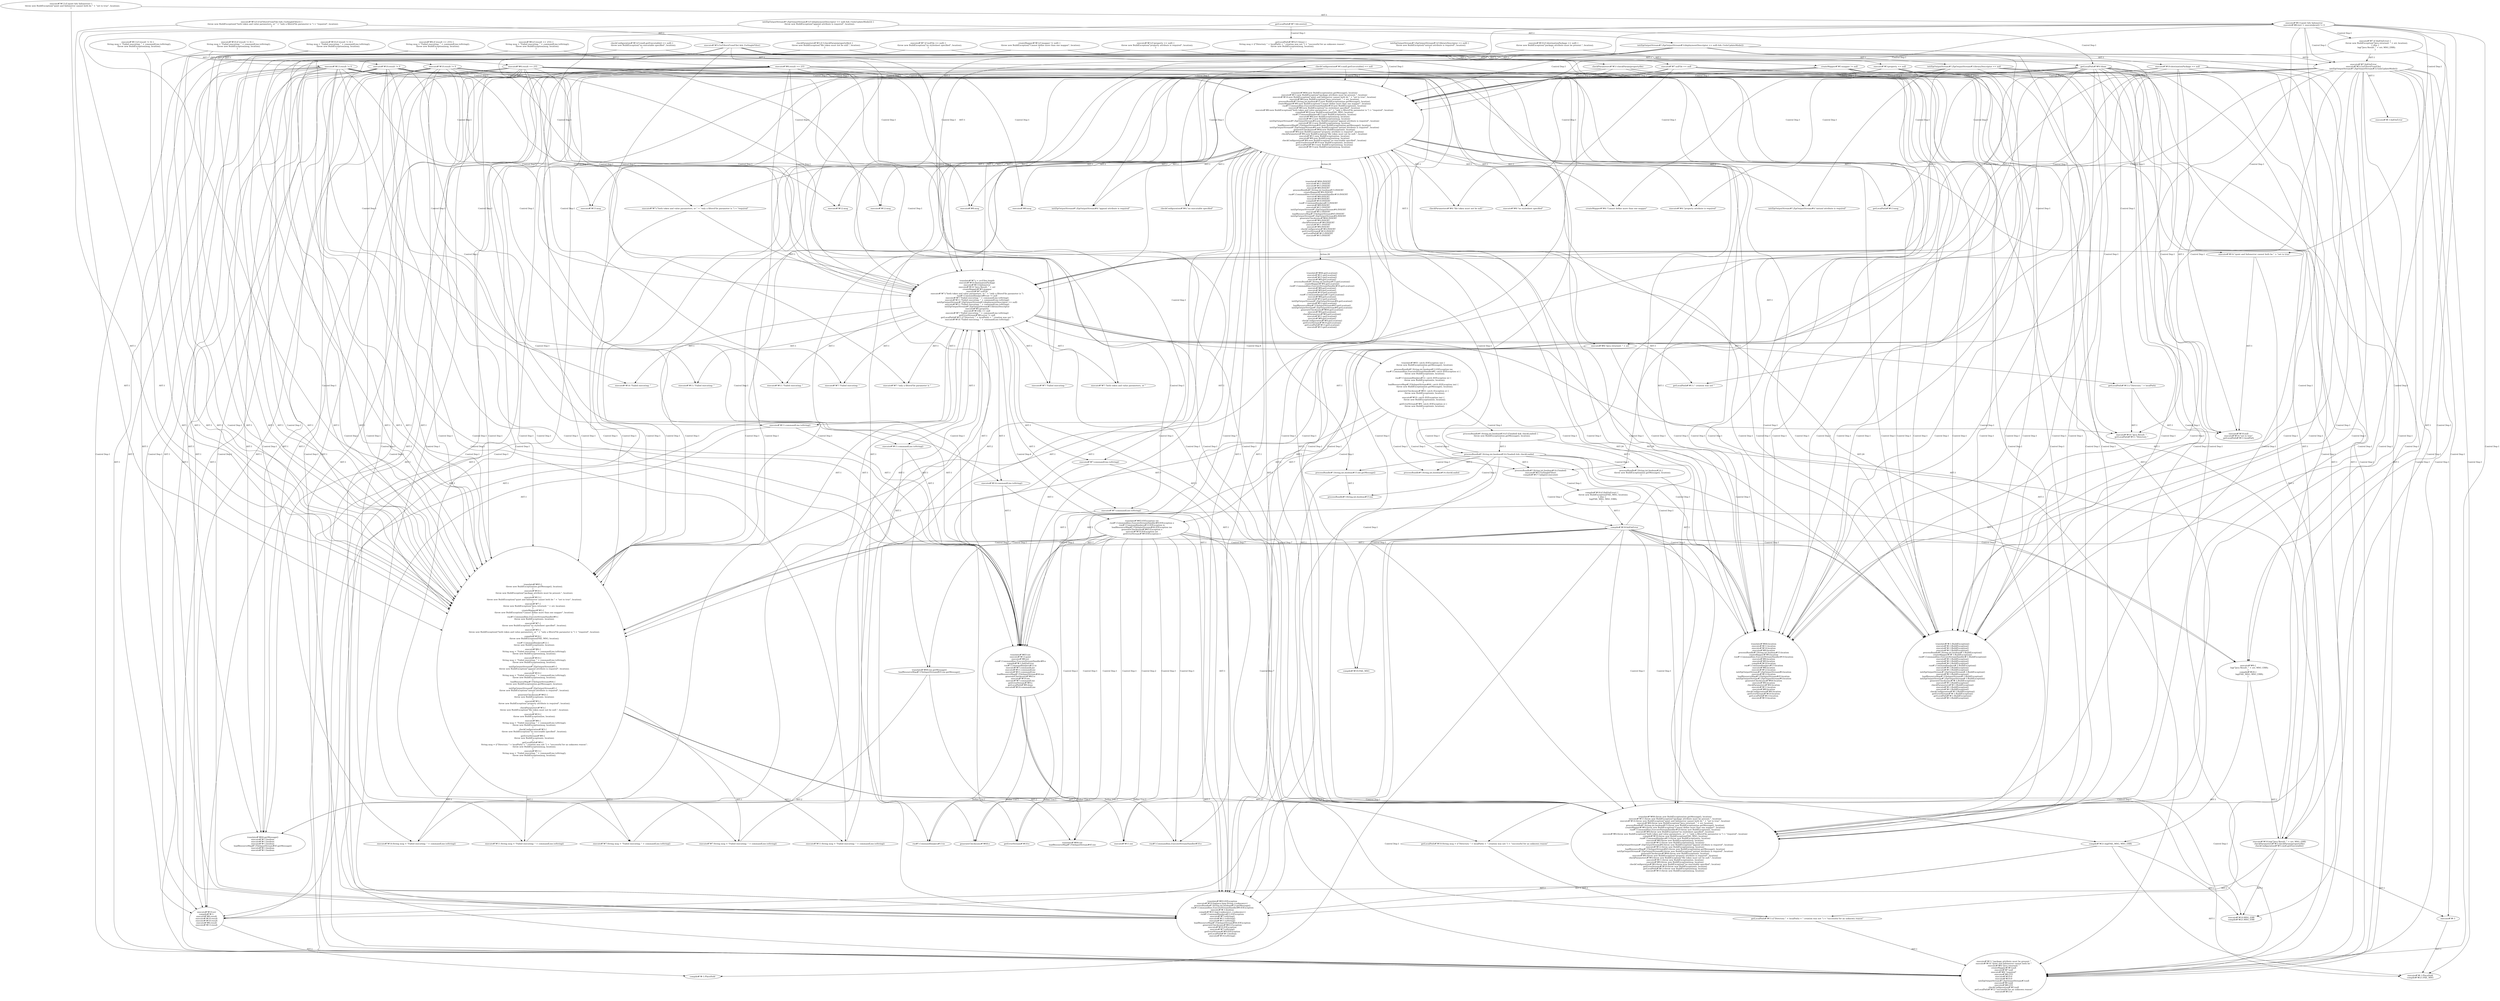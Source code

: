 digraph "Pattern" {
0 [label="translate#?#84:INSERT
execute#?#11:INSERT
execute#?#15:INSERT
execute#?#8:INSERT
processBundle#?,String,int,boolean#15:INSERT
createMapper#?#4:INSERT
run#?,Commandline,ExecuteStreamHandler#10:INSERT
execute#?#8:INSERT
execute#?#9:INSERT
compile#?#19:INSERT
run#?,CommandlineJava#13:INSERT
execute#?#8:INSERT
execute#?#12:INSERT
initZipOutputStream#?,ZipOutputStream#4:INSERT
execute#?#12:INSERT
loadResourceMap#?,FileInputStream#45:INSERT
initZipOutputStream#?,ZipOutputStream#4:INSERT
generateChecksums#?#64:INSERT
execute#?#4:INSERT
checkParameters#?#4:INSERT
execute#?#11:INSERT
execute#?#8:INSERT
checkConfiguration#?#4:INSERT
getErrorStream#?#10:INSERT
getLocalPath#?#13:INSERT
execute#?#15:INSERT" shape=ellipse]
1 [label="translate#?#84:new BuildException(ioe.getMessage(), location)
execute#?#11:new BuildException(\"package attribute must be present.\", location)
execute#?#14:new BuildException(\"quiet and failonerror cannot both be \" + \"set to true\", location)
execute#?#8:new BuildException(\"Java returned: \" + err, location)
processBundle#?,String,int,boolean#15:new BuildException(ioe.getMessage(), location)
createMapper#?#4:new BuildException(\"Cannot define more than one mapper\", location)
run#?,Commandline,ExecuteStreamHandler#10:new BuildException(e, location)
execute#?#8:new BuildException(\"no stylesheet specified\", location)
execute#?#6:new BuildException((\"both token and value parameters, or \" + \"only a filtersFile parameter is \") + \"required\", location)
compile#?#19:new BuildException(FAIL_MSG, location)
run#?,CommandlineJava#13:new BuildException(io, location)
execute#?#8:new BuildException(msg, location)
execute#?#12:new BuildException(msg, location)
initZipOutputStream#?,ZipOutputStream#4:new BuildException(\"appxml attribute is required\", location)
execute#?#12:new BuildException(msg, location)
loadResourceMap#?,FileInputStream#45:new BuildException(ioe.getMessage(), location)
initZipOutputStream#?,ZipOutputStream#4:new BuildException(\"antxml attribute is required\", location)
generateChecksums#?#64:new BuildException(e, location)
execute#?#4:new BuildException(\"property attribute is required\", location)
checkParameters#?#4:new BuildException(\"file token must not be null.\", location)
execute#?#11:new BuildException(ioe, location)
execute#?#8:new BuildException(msg, location)
checkConfiguration#?#4:new BuildException(\"no executable specified\", location)
getErrorStream#?#10:new BuildException(e, location)
getLocalPath#?#13:new BuildException(msg, location)
execute#?#15:new BuildException(msg, location)" shape=ellipse]
2 [label="translate#?#83:IOException ioe
run#?,Commandline,ExecuteStreamHandler#9:IOException e
run#?,CommandlineJava#12:IOException io
loadResourceMap#?,FileInputStream#44:IOException ioe
generateChecksums#?#63:Exception e
execute#?#10:IOException ioe
getErrorStream#?#9:IOException e" shape=ellipse]
3 [label="translate#?#7:j < srcFiles.length
execute#?#10:destinationPackage
execute#?#13:failonerror
execute#?#10:\"Java Result: \" + err
createMapper#?#3:mapper
execute#?#7:xslFile
execute#?#7:(\"both token and value parameters, or \" + \"only a filtersFile parameter is \")
run#?,CommandlineJava#8:out != null
execute#?#7:\"Failed executing: \" + commandLine.toString()
execute#?#11:\"Failed executing: \" + commandLine.toString()
initZipOutputStream#?,ZipOutputStream#3:(deploymentDescriptor == null)
execute#?#11:\"Failed executing: \" + commandLine.toString()
initZipOutputStream#?,ZipOutputStream#3:libraryDescriptor
execute#?#3:property
execute#?#3:file == null
execute#?#7:\"Failed executing: \" + commandLine.toString()
getErrorStream#?#4:error != null
getLocalPath#?#11:((\"Directory \" + localPath) + \" creation was not \")
execute#?#14:\"Failed executing: \" + commandLine.toString()" shape=ellipse]
4 [label="translate#?#83: catch (IOException ioe) \{
    throw new BuildException(ioe.getMessage(), location);
\}
processBundle#?,String,int,boolean#12:IOException ioe
run#?,Commandline,ExecuteStreamHandler#9: catch (IOException e) \{
    throw new BuildException(e, location);
\}
run#?,CommandlineJava#12: catch (IOException io) \{
    throw new BuildException(io, location);
\}
loadResourceMap#?,FileInputStream#44: catch (IOException ioe) \{
    throw new BuildException(ioe.getMessage(), location);
\}
generateChecksums#?#63: catch (Exception e) \{
    throw new BuildException(e, location);
\}
execute#?#10: catch (IOException ioe) \{
    throw new BuildException(ioe, location);
\}
getErrorStream#?#9: catch (IOException e) \{
    throw new BuildException(e, location);
\}" shape=ellipse]
5 [label="translate#?#83:ioe
execute#?#13:quiet
execute#?#8:err
run#?,Commandline,ExecuteStreamHandler#9:e
compile#?#-1:failOnError
run#?,CommandlineJava#12:io
execute#?#7:commandLine
execute#?#11:commandLine
execute#?#11:commandLine
loadResourceMap#?,FileInputStream#44:ioe
generateChecksums#?#63:e
execute#?#10:ioe
execute#?#7:commandLine
getErrorStream#?#9:e
getLocalPath#?#9:done
execute#?#14:commandLine" shape=ellipse]
6 [label="translate#?#83:IOException
execute#?#10:log(java.lang.String,<unknown>)
processBundle#?,String,int,boolean#15:getMessage()
run#?,Commandline,ExecuteStreamHandler#9:IOException
execute#?#-1:boolean
compile#?#21:log(<unknown>,<unknown>)
run#?,CommandlineJava#12:IOException
execute#?#7:toString()
execute#?#11:toString()
execute#?#11:toString()
loadResourceMap#?,FileInputStream#44:IOException
generateChecksums#?#63:Exception
execute#?#10:IOException
execute#?#7:toString()
getErrorStream#?#9:IOException
getLocalPath#?#-1:boolean
execute#?#14:toString()" shape=ellipse]
7 [label="translate#?#83:\{
    throw new BuildException(ioe.getMessage(), location);
\}
execute#?#10:\{
    throw new BuildException(\"package attribute must be present.\", location);
\}
execute#?#13:\{
    throw new BuildException(\"quiet and failonerror cannot both be \" + \"set to true\", location);
\}
execute#?#7:\{
    throw new BuildException(\"Java returned: \" + err, location);
\}
createMapper#?#3:\{
    throw new BuildException(\"Cannot define more than one mapper\", location);
\}
run#?,Commandline,ExecuteStreamHandler#9:\{
    throw new BuildException(e, location);
\}
execute#?#7:\{
    throw new BuildException(\"no stylesheet specified\", location);
\}
execute#?#5:\{
    throw new BuildException((\"both token and value parameters, or \" + \"only a filtersFile parameter is \") + \"required\", location);
\}
compile#?#18:\{
    throw new BuildException(FAIL_MSG, location);
\}
run#?,CommandlineJava#12:\{
    throw new BuildException(io, location);
\}
execute#?#6:\{
    String msg = \"Failed executing: \" + commandLine.toString();
    throw new BuildException(msg, location);
\}
execute#?#10:\{
    String msg = \"Failed executing: \" + commandLine.toString();
    throw new BuildException(msg, location);
\}
initZipOutputStream#?,ZipOutputStream#3:\{
    throw new BuildException(\"appxml attribute is required\", location);
\}
execute#?#10:\{
    String msg = \"Failed executing: \" + commandLine.toString();
    throw new BuildException(msg, location);
\}
loadResourceMap#?,FileInputStream#44:\{
    throw new BuildException(ioe.getMessage(), location);
\}
initZipOutputStream#?,ZipOutputStream#3:\{
    throw new BuildException(\"antxml attribute is required\", location);
\}
generateChecksums#?#63:\{
    throw new BuildException(e, location);
\}
execute#?#3:\{
    throw new BuildException(\"property attribute is required\", location);
\}
checkParameters#?#3:\{
    throw new BuildException(\"file token must not be null.\", location);
\}
execute#?#10:\{
    throw new BuildException(ioe, location);
\}
execute#?#6:\{
    String msg = \"Failed executing: \" + commandLine.toString();
    throw new BuildException(msg, location);
\}
checkConfiguration#?#3:\{
    throw new BuildException(\"no executable specified\", location);
\}
getErrorStream#?#9:\{
    throw new BuildException(e, location);
\}
getLocalPath#?#9:\{
    String msg = ((\"Directory \" + localPath) + \" creation was not \") + \"successful for an unknown reason\";
    throw new BuildException(msg, location);
\}
execute#?#13:\{
    String msg = \"Failed executing: \" + commandLine.toString();
    throw new BuildException(msg, location);
\}" shape=ellipse]
8 [label="translate#?#84:throw new BuildException(ioe.getMessage(), location)
execute#?#11:throw new BuildException(\"package attribute must be present.\", location)
execute#?#14:throw new BuildException(\"quiet and failonerror cannot both be \" + \"set to true\", location)
execute#?#8:throw new BuildException(\"Java returned: \" + err, location)
processBundle#?,String,int,boolean#15:throw new BuildException(ioe.getMessage(), location)
createMapper#?#4:throw new BuildException(\"Cannot define more than one mapper\", location)
run#?,Commandline,ExecuteStreamHandler#10:throw new BuildException(e, location)
execute#?#8:throw new BuildException(\"no stylesheet specified\", location)
execute#?#6:throw new BuildException((\"both token and value parameters, or \" + \"only a filtersFile parameter is \") + \"required\", location)
compile#?#19:throw new BuildException(FAIL_MSG, location)
run#?,CommandlineJava#13:throw new BuildException(io, location)
execute#?#8:throw new BuildException(msg, location)
execute#?#12:throw new BuildException(msg, location)
initZipOutputStream#?,ZipOutputStream#4:throw new BuildException(\"appxml attribute is required\", location)
execute#?#12:throw new BuildException(msg, location)
loadResourceMap#?,FileInputStream#45:throw new BuildException(ioe.getMessage(), location)
initZipOutputStream#?,ZipOutputStream#4:throw new BuildException(\"antxml attribute is required\", location)
generateChecksums#?#64:throw new BuildException(e, location)
execute#?#4:throw new BuildException(\"property attribute is required\", location)
checkParameters#?#4:throw new BuildException(\"file token must not be null.\", location)
execute#?#11:throw new BuildException(ioe, location)
execute#?#8:throw new BuildException(msg, location)
checkConfiguration#?#4:throw new BuildException(\"no executable specified\", location)
getErrorStream#?#10:throw new BuildException(e, location)
getLocalPath#?#13:throw new BuildException(msg, location)
execute#?#15:throw new BuildException(msg, location)" shape=ellipse]
9 [label="translate#?#-1:BuildException()
execute#?#-1:BuildException()
execute#?#-1:BuildException()
execute#?#-1:BuildException()
processBundle#?,String,int,boolean#-1:BuildException()
createMapper#?#-1:BuildException()
run#?,Commandline,ExecuteStreamHandler#-1:BuildException()
execute#?#-1:BuildException()
execute#?#-1:BuildException()
compile#?#-1:BuildException()
run#?,CommandlineJava#-1:BuildException()
execute#?#-1:BuildException()
execute#?#-1:BuildException()
initZipOutputStream#?,ZipOutputStream#-1:BuildException()
execute#?#-1:BuildException()
loadResourceMap#?,FileInputStream#-1:BuildException()
initZipOutputStream#?,ZipOutputStream#-1:BuildException()
generateChecksums#?#-1:BuildException()
execute#?#-1:BuildException()
checkParameters#?#-1:BuildException()
execute#?#-1:BuildException()
execute#?#-1:BuildException()
checkConfiguration#?#-1:BuildException()
getErrorStream#?#-1:BuildException()
getLocalPath#?#-1:BuildException()
execute#?#-1:BuildException()" shape=ellipse]
10 [label="translate#?#84:ioe.getMessage()
loadResourceMap#?,FileInputStream#45:ioe.getMessage()" shape=ellipse]
11 [label="translate#?#84:getMessage()
execute#?#-1:boolean
execute#?#-1:boolean
execute#?#-1:boolean
loadResourceMap#?,FileInputStream#45:getMessage()
execute#?#-1:boolean
execute#?#-1:boolean" shape=ellipse]
12 [label="translate#?#84:ioe
loadResourceMap#?,FileInputStream#45:ioe" shape=ellipse]
13 [label="translate#?#84:location
execute#?#11:location
execute#?#14:location
execute#?#8:location
processBundle#?,String,int,boolean#15:location
createMapper#?#4:location
run#?,Commandline,ExecuteStreamHandler#10:location
execute#?#8:location
execute#?#9:location
compile#?#19:location
run#?,CommandlineJava#13:location
execute#?#8:location
execute#?#12:location
initZipOutputStream#?,ZipOutputStream#4:location
execute#?#12:location
loadResourceMap#?,FileInputStream#45:location
initZipOutputStream#?,ZipOutputStream#4:location
generateChecksums#?#64:location
execute#?#4:location
checkParameters#?#4:location
execute#?#11:location
execute#?#8:location
checkConfiguration#?#4:location
getErrorStream#?#10:location
getLocalPath#?#13:location
execute#?#15:location" shape=ellipse]
14 [label="translate#?#84:getLocation()
execute#?#11:getLocation()
execute#?#15:getLocation()
execute#?#8:getLocation()
processBundle#?,String,int,boolean#15:getLocation()
createMapper#?#4:getLocation()
run#?,Commandline,ExecuteStreamHandler#10:getLocation()
execute#?#8:getLocation()
execute#?#9:getLocation()
compile#?#19:getLocation()
run#?,CommandlineJava#13:getLocation()
execute#?#8:getLocation()
execute#?#12:getLocation()
initZipOutputStream#?,ZipOutputStream#4:getLocation()
execute#?#12:getLocation()
loadResourceMap#?,FileInputStream#45:getLocation()
initZipOutputStream#?,ZipOutputStream#4:getLocation()
generateChecksums#?#64:getLocation()
execute#?#4:getLocation()
checkParameters#?#4:getLocation()
execute#?#11:getLocation()
execute#?#8:getLocation()
checkConfiguration#?#4:getLocation()
getErrorStream#?#10:getLocation()
getLocalPath#?#13:getLocation()
execute#?#15:getLocation()" shape=ellipse]
15 [label="execute#?#10:if (destinationPackage == null) \{
    throw new BuildException(\"package attribute must be present.\", location);
\}" shape=ellipse]
16 [label="execute#?#11:\"package attribute must be present.\"
execute#?#14:\"quiet and failonerror cannot both be \"
execute#?#8:\"Java returned: \"
createMapper#?#3:null
execute#?#7:null
execute#?#8:\"required\"
execute#?#6:255
execute#?#10:0
execute#?#10:0
initZipOutputStream#?,ZipOutputStream#3:null
execute#?#3:null
execute#?#6:255
checkConfiguration#?#3:null
getLocalPath#?#12:\"successful for an unknown reason\"
execute#?#13:0" shape=ellipse]
17 [label="execute#?#10:destinationPackage == null" shape=ellipse]
18 [label="execute#?#10:null
execute#?#14:\"set to true\"
getLocalPath#?#11:localPath" shape=ellipse]
19 [label="execute#?#13:if (quiet && failonerror) \{
    throw new BuildException(\"quiet and failonerror cannot both be \" + \"set to true\", location);
\}" shape=ellipse]
20 [label="execute#?#13:quiet && failonerror
execute#?#6:(err = executeJava()) != 0" shape=ellipse]
21 [label="execute#?#14:\"quiet and failonerror cannot both be \" + \"set to true\"" shape=ellipse]
22 [label="execute#?#10:\"Java Result: \"
getLocalPath#?#11:\"Directory \"" shape=ellipse]
23 [label="execute#?#9:\{
    log(\"Java Result: \" + err, MSG_ERR);
\}
compile#?#20:\{
    log(FAIL_MSG, MSG_ERR);
\}" shape=ellipse]
24 [label="execute#?#10:log(\"Java Result: \" + err, MSG_ERR)
checkParameters#?#3:checkParam(propertyfile)
checkConfiguration#?#3:cmdl.getExecutable()" shape=ellipse]
25 [label="execute#?#8:\"Java returned: \" + err" shape=ellipse]
26 [label="execute#?#10:err
compile#?#-1:
execute#?#6:result
execute#?#10:result
execute#?#10:result
execute#?#6:result
execute#?#13:result" shape=ellipse]
27 [label="execute#?#7:if (failOnError) \{
    throw new BuildException(\"Java returned: \" + err, location);
\} else \{
    log(\"Java Result: \" + err, MSG_ERR);
\}" shape=ellipse]
28 [label="execute#?#-1:" shape=ellipse]
29 [label="execute#?#-1:failOnError" shape=ellipse]
30 [label="execute#?#-1:PlaceHold
compile#?#21:FAIL_MSG" shape=ellipse]
31 [label="execute#?#10:MSG_ERR
compile#?#21:MSG_ERR" shape=ellipse]
32 [label="execute#?#7:failOnError
execute#?#5:(!isFiltersFromFile)
initZipOutputStream#?,ZipOutputStream#3:(!isInUpdateMode())" shape=ellipse]
33 [label="processBundle#?,String,int,boolean#15:ioe.getMessage()" shape=ellipse]
34 [label="processBundle#?,String,int,boolean#15:ioe" shape=ellipse]
35 [label="processBundle#?,String,int,boolean#14:checkLoaded" shape=ellipse]
36 [label="processBundle#?,String,int,boolean#14:\{
    throw new BuildException(ioe.getMessage(), location);
\}" shape=ellipse]
37 [label="processBundle#?,String,int,boolean#14:(!loaded) && checkLoaded" shape=ellipse]
38 [label="processBundle#?,String,int,boolean#14:if ((!loaded) && checkLoaded) \{
    throw new BuildException(ioe.getMessage(), location);
\}" shape=ellipse]
39 [label="processBundle#?,String,int,boolean#14:(!loaded)
execute#?#5:(!isSingleFilter)
compile#?#17:!adapter.execute()" shape=ellipse]
40 [label="createMapper#?#3:if (mapper != null) \{
    throw new BuildException(\"Cannot define more than one mapper\", location);
\}" shape=ellipse]
41 [label="createMapper#?#4:\"Cannot define more than one mapper\"" shape=ellipse]
42 [label="createMapper#?#3:mapper != null" shape=ellipse]
43 [label="run#?,Commandline,ExecuteStreamHandler#10:e" shape=ellipse]
44 [label="execute#?#7:if (xslFile == null) \{
    throw new BuildException(\"no stylesheet specified\", location);
\}" shape=ellipse]
45 [label="execute#?#7:xslFile == null" shape=ellipse]
46 [label="execute#?#8:\"no stylesheet specified\"" shape=ellipse]
47 [label="execute#?#7:\"only a filtersFile parameter is \"" shape=ellipse]
48 [label="execute#?#5:if ((!isFiltersFromFile) && (!isSingleFilter)) \{
    throw new BuildException((\"both token and value parameters, or \" + \"only a filtersFile parameter is \") + \"required\", location);
\}" shape=ellipse]
49 [label="execute#?#7:\"both token and value parameters, or \"" shape=ellipse]
50 [label="execute#?#5:(!isFiltersFromFile) && (!isSingleFilter)" shape=ellipse]
51 [label="execute#?#7:(\"both token and value parameters, or \" + \"only a filtersFile parameter is \") + \"required\"" shape=ellipse]
52 [label="compile#?#18:if (failOnError) \{
    throw new BuildException(FAIL_MSG, location);
\} else \{
    log(FAIL_MSG, MSG_ERR);
\}" shape=ellipse]
53 [label="compile#?#-1:PlaceHold" shape=ellipse]
54 [label="compile#?#19:FAIL_MSG" shape=ellipse]
55 [label="compile#?#18:failOnError" shape=ellipse]
56 [label="compile#?#21:log(FAIL_MSG, MSG_ERR)" shape=ellipse]
57 [label="run#?,CommandlineJava#13:io" shape=ellipse]
58 [label="execute#?#7:\"Failed executing: \"" shape=ellipse]
59 [label="execute#?#6:if (result == 255) \{
    String msg = \"Failed executing: \" + commandLine.toString();
    throw new BuildException(msg, location);
\}" shape=ellipse]
60 [label="execute#?#6:result == 255" shape=ellipse]
61 [label="execute#?#8:msg" shape=ellipse]
62 [label="execute#?#7:String msg = \"Failed executing: \" + commandLine.toString()" shape=ellipse]
63 [label="execute#?#7:commandLine.toString()" shape=ellipse]
64 [label="execute#?#11:String msg = \"Failed executing: \" + commandLine.toString()" shape=ellipse]
65 [label="execute#?#12:msg" shape=ellipse]
66 [label="execute#?#10:result != 0" shape=ellipse]
67 [label="execute#?#10:if (result != 0) \{
    String msg = \"Failed executing: \" + commandLine.toString();
    throw new BuildException(msg, location);
\}" shape=ellipse]
68 [label="execute#?#11:\"Failed executing: \"" shape=ellipse]
69 [label="execute#?#11:commandLine.toString()" shape=ellipse]
70 [label="initZipOutputStream#?,ZipOutputStream#3:if ((deploymentDescriptor == null) && (!isInUpdateMode())) \{
    throw new BuildException(\"appxml attribute is required\", location);
\}" shape=ellipse]
71 [label="initZipOutputStream#?,ZipOutputStream#3:(deploymentDescriptor == null) && (!isInUpdateMode())" shape=ellipse]
72 [label="initZipOutputStream#?,ZipOutputStream#4:\"appxml attribute is required\"" shape=ellipse]
73 [label="execute#?#10:result != 0" shape=ellipse]
74 [label="execute#?#11:commandLine.toString()" shape=ellipse]
75 [label="execute#?#10:if (result != 0) \{
    String msg = \"Failed executing: \" + commandLine.toString();
    throw new BuildException(msg, location);
\}" shape=ellipse]
76 [label="execute#?#11:String msg = \"Failed executing: \" + commandLine.toString()" shape=ellipse]
77 [label="execute#?#11:\"Failed executing: \"" shape=ellipse]
78 [label="execute#?#12:msg" shape=ellipse]
79 [label="initZipOutputStream#?,ZipOutputStream#3:if (libraryDescriptor == null) \{
    throw new BuildException(\"antxml attribute is required\", location);
\}" shape=ellipse]
80 [label="initZipOutputStream#?,ZipOutputStream#3:libraryDescriptor == null" shape=ellipse]
81 [label="initZipOutputStream#?,ZipOutputStream#4:\"antxml attribute is required\"" shape=ellipse]
82 [label="generateChecksums#?#64:e" shape=ellipse]
83 [label="execute#?#3:if (property == null) \{
    throw new BuildException(\"property attribute is required\", location);
\}" shape=ellipse]
84 [label="execute#?#3:property == null" shape=ellipse]
85 [label="execute#?#4:\"property attribute is required\"" shape=ellipse]
86 [label="checkParameters#?#3:if (!checkParam(propertyfile)) \{
    throw new BuildException(\"file token must not be null.\", location);
\}" shape=ellipse]
87 [label="checkParameters#?#4:\"file token must not be null.\"" shape=ellipse]
88 [label="checkParameters#?#3:!checkParam(propertyfile)" shape=ellipse]
89 [label="execute#?#11:ioe" shape=ellipse]
90 [label="execute#?#6:if (result == 255) \{
    String msg = \"Failed executing: \" + commandLine.toString();
    throw new BuildException(msg, location);
\}" shape=ellipse]
91 [label="execute#?#7:String msg = \"Failed executing: \" + commandLine.toString()" shape=ellipse]
92 [label="execute#?#6:result == 255" shape=ellipse]
93 [label="execute#?#7:\"Failed executing: \"" shape=ellipse]
94 [label="execute#?#7:commandLine.toString()" shape=ellipse]
95 [label="execute#?#8:msg" shape=ellipse]
96 [label="checkConfiguration#?#4:\"no executable specified\"" shape=ellipse]
97 [label="checkConfiguration#?#3:cmdl.getExecutable() == null" shape=ellipse]
98 [label="checkConfiguration#?#3:if (cmdl.getExecutable() == null) \{
    throw new BuildException(\"no executable specified\", location);
\}" shape=ellipse]
99 [label="getErrorStream#?#10:e" shape=ellipse]
100 [label="getLocalPath#?#7:!dir.exists()" shape=ellipse]
101 [label="getLocalPath#?#9:!done" shape=ellipse]
102 [label="getLocalPath#?#11:\" creation was not \"" shape=ellipse]
103 [label="getLocalPath#?#11:((\"Directory \" + localPath) + \" creation was not \") + \"successful for an unknown reason\"" shape=ellipse]
104 [label="getLocalPath#?#13:msg" shape=ellipse]
105 [label="getLocalPath#?#9:if (!done) \{
    String msg = ((\"Directory \" + localPath) + \" creation was not \") + \"successful for an unknown reason\";
    throw new BuildException(msg, location);
\}" shape=ellipse]
106 [label="getLocalPath#?#10:String msg = ((\"Directory \" + localPath) + \" creation was not \") + \"successful for an unknown reason\"" shape=ellipse]
107 [label="getLocalPath#?#11:(\"Directory \" + localPath)" shape=ellipse]
108 [label="execute#?#13:result != 0" shape=ellipse]
109 [label="execute#?#14:String msg = \"Failed executing: \" + commandLine.toString()" shape=ellipse]
110 [label="execute#?#14:commandLine.toString()" shape=ellipse]
111 [label="execute#?#14:\"Failed executing: \"" shape=ellipse]
112 [label="execute#?#13:if (result != 0) \{
    String msg = \"Failed executing: \" + commandLine.toString();
    throw new BuildException(msg, location);
\}" shape=ellipse]
113 [label="execute#?#15:msg" shape=ellipse]
0 -> 14 [label="Action:26"];
1 -> 0 [label="Action:26"];
1 -> 9 [label="AST:26"];
1 -> 10 [label="AST:2"];
1 -> 13 [label="AST:26"];
1 -> 16 [label="AST:1"];
1 -> 21 [label="AST:1"];
1 -> 25 [label="AST:1"];
1 -> 33 [label="AST:1"];
1 -> 41 [label="AST:1"];
1 -> 43 [label="AST:1"];
1 -> 46 [label="AST:1"];
1 -> 51 [label="AST:1"];
1 -> 54 [label="AST:1"];
1 -> 57 [label="AST:1"];
1 -> 61 [label="AST:1"];
1 -> 65 [label="AST:1"];
1 -> 72 [label="AST:1"];
1 -> 78 [label="AST:1"];
1 -> 81 [label="AST:1"];
1 -> 82 [label="AST:1"];
1 -> 85 [label="AST:1"];
1 -> 87 [label="AST:1"];
1 -> 89 [label="AST:1"];
1 -> 95 [label="AST:1"];
1 -> 96 [label="AST:1"];
1 -> 99 [label="AST:1"];
1 -> 104 [label="AST:1"];
1 -> 113 [label="AST:1"];
2 -> 1 [label="Control Dep:7"];
2 -> 5 [label="AST:7"];
2 -> 6 [label="AST:7"];
2 -> 7 [label="Control Dep:7"];
2 -> 8 [label="Control Dep:7"];
2 -> 9 [label="Control Dep:7"];
2 -> 10 [label="Control Dep:2"];
2 -> 11 [label="Control Dep:2"];
2 -> 12 [label="Control Dep:2"];
2 -> 13 [label="Control Dep:7"];
2 -> 43 [label="Control Dep:1"];
2 -> 57 [label="Control Dep:1"];
2 -> 82 [label="Control Dep:1"];
2 -> 89 [label="Control Dep:1"];
2 -> 99 [label="Control Dep:1"];
3 -> 2 [label="Control Dep:4"];
3 -> 4 [label="Control Dep:4"];
3 -> 22 [label="AST:1"];
3 -> 26 [label="AST:1"];
3 -> 47 [label="AST:1"];
3 -> 49 [label="AST:1"];
3 -> 58 [label="AST:1"];
3 -> 63 [label="AST:1"];
3 -> 68 [label="AST:1"];
3 -> 69 [label="AST:1"];
3 -> 74 [label="AST:1"];
3 -> 77 [label="AST:1"];
3 -> 93 [label="AST:1"];
3 -> 94 [label="AST:1"];
3 -> 102 [label="AST:1"];
3 -> 107 [label="AST:1"];
3 -> 110 [label="AST:1"];
3 -> 111 [label="AST:1"];
4 -> 2 [label="AST:7"];
4 -> 7 [label="AST:7"];
4 -> 35 [label="Control Dep:1"];
4 -> 37 [label="Control Dep:1"];
4 -> 38 [label="Control Dep:1"];
4 -> 39 [label="Control Dep:1"];
5 -> 12 [label="Define Use:2"];
5 -> 43 [label="Define Use:1"];
5 -> 57 [label="Define Use:1"];
5 -> 82 [label="Define Use:1"];
5 -> 89 [label="Define Use:1"];
5 -> 99 [label="Define Use:1"];
7 -> 8 [label="AST:25"];
7 -> 62 [label="AST:1"];
7 -> 64 [label="AST:1"];
7 -> 76 [label="AST:1"];
7 -> 91 [label="AST:1"];
7 -> 106 [label="AST:1"];
7 -> 109 [label="AST:1"];
8 -> 1 [label="AST:26"];
10 -> 12 [label="AST:2"];
10 -> 11 [label="AST:2"];
15 -> 17 [label="AST:1"];
15 -> 7 [label="AST:1"];
17 -> 16 [label="Control Dep:1"];
17 -> 3 [label="AST:1"];
17 -> 18 [label="AST:1"];
17 -> 7 [label="Control Dep:1"];
17 -> 8 [label="Control Dep:1"];
17 -> 1 [label="Control Dep:1"];
17 -> 9 [label="Control Dep:1"];
17 -> 13 [label="Control Dep:1"];
19 -> 20 [label="AST:1"];
19 -> 7 [label="AST:1"];
20 -> 5 [label="AST:1"];
20 -> 3 [label="AST:1"];
20 -> 7 [label="Control Dep:1"];
20 -> 8 [label="Control Dep:1"];
20 -> 1 [label="Control Dep:1"];
20 -> 9 [label="Control Dep:1"];
20 -> 21 [label="Control Dep:1"];
20 -> 16 [label="Control Dep:1"];
20 -> 18 [label="Control Dep:1"];
20 -> 13 [label="Control Dep:1"];
20 -> 27 [label="Control Dep:1"];
20 -> 32 [label="Control Dep:1"];
21 -> 16 [label="AST:1"];
21 -> 18 [label="AST:1"];
23 -> 24 [label="AST:1"];
23 -> 56 [label="AST:1"];
24 -> 28 [label="AST:1"];
24 -> 6 [label="AST:1"];
24 -> 3 [label="AST:1"];
24 -> 31 [label="AST:1"];
25 -> 16 [label="AST:1"];
25 -> 5 [label="AST:1"];
26 -> 53 [label="AST:1"];
27 -> 23 [label="AST:1"];
27 -> 32 [label="AST:1"];
27 -> 7 [label="AST:1"];
28 -> 30 [label="AST:1"];
32 -> 22 [label="Control Dep:1"];
32 -> 23 [label="Control Dep:1"];
32 -> 24 [label="Control Dep:1"];
32 -> 25 [label="Control Dep:1"];
32 -> 26 [label="Control Dep:1"];
32 -> 28 [label="Control Dep:1"];
32 -> 29 [label="AST:1"];
32 -> 30 [label="Control Dep:1"];
32 -> 31 [label="Control Dep:1"];
32 -> 7 [label="Control Dep:1"];
32 -> 8 [label="Control Dep:1"];
32 -> 1 [label="Control Dep:1"];
32 -> 9 [label="Control Dep:1"];
32 -> 16 [label="Control Dep:1"];
32 -> 5 [label="Control Dep:1"];
32 -> 13 [label="Control Dep:1"];
32 -> 6 [label="Control Dep:1"];
32 -> 3 [label="Control Dep:1"];
33 -> 34 [label="AST:1"];
33 -> 6 [label="AST:1"];
36 -> 8 [label="AST:1"];
37 -> 33 [label="Control Dep:1"];
37 -> 34 [label="Control Dep:1"];
37 -> 35 [label="AST:1"];
37 -> 36 [label="Control Dep:1"];
37 -> 39 [label="AST:1"];
37 -> 8 [label="Control Dep:1"];
37 -> 1 [label="Control Dep:1"];
37 -> 9 [label="Control Dep:1"];
37 -> 6 [label="Control Dep:1"];
37 -> 13 [label="Control Dep:1"];
38 -> 36 [label="AST:1"];
38 -> 37 [label="AST:1"];
39 -> 52 [label="Control Dep:1"];
39 -> 55 [label="Control Dep:1"];
40 -> 42 [label="AST:1"];
40 -> 7 [label="AST:1"];
42 -> 41 [label="Control Dep:1"];
42 -> 3 [label="AST:1"];
42 -> 16 [label="AST:1"];
42 -> 7 [label="Control Dep:1"];
42 -> 8 [label="Control Dep:1"];
42 -> 1 [label="Control Dep:1"];
42 -> 9 [label="Control Dep:1"];
42 -> 13 [label="Control Dep:1"];
44 -> 45 [label="AST:1"];
44 -> 7 [label="AST:1"];
45 -> 3 [label="AST:1"];
45 -> 16 [label="AST:1"];
45 -> 7 [label="Control Dep:1"];
45 -> 8 [label="Control Dep:1"];
45 -> 1 [label="Control Dep:1"];
45 -> 9 [label="Control Dep:1"];
45 -> 46 [label="Control Dep:1"];
45 -> 13 [label="Control Dep:1"];
48 -> 50 [label="AST:1"];
48 -> 7 [label="AST:1"];
50 -> 47 [label="Control Dep:1"];
50 -> 49 [label="Control Dep:1"];
50 -> 6 [label="AST:1"];
50 -> 32 [label="AST:1"];
50 -> 39 [label="AST:1"];
50 -> 7 [label="Control Dep:1"];
50 -> 8 [label="Control Dep:1"];
50 -> 1 [label="Control Dep:1"];
50 -> 9 [label="Control Dep:1"];
50 -> 51 [label="Control Dep:1"];
50 -> 3 [label="Control Dep:1"];
50 -> 16 [label="Control Dep:1"];
50 -> 13 [label="Control Dep:1"];
51 -> 3 [label="AST:1"];
51 -> 16 [label="AST:1"];
52 -> 55 [label="AST:1"];
52 -> 7 [label="AST:1"];
52 -> 23 [label="AST:1"];
55 -> 53 [label="Control Dep:1"];
55 -> 54 [label="Control Dep:1"];
55 -> 5 [label="AST:1"];
55 -> 7 [label="Control Dep:1"];
55 -> 8 [label="Control Dep:1"];
55 -> 1 [label="Control Dep:1"];
55 -> 9 [label="Control Dep:1"];
55 -> 13 [label="Control Dep:1"];
55 -> 23 [label="Control Dep:1"];
55 -> 56 [label="Control Dep:1"];
55 -> 6 [label="Control Dep:1"];
55 -> 26 [label="Control Dep:1"];
55 -> 30 [label="Control Dep:1"];
55 -> 31 [label="Control Dep:1"];
56 -> 26 [label="AST:1"];
56 -> 6 [label="AST:1"];
56 -> 30 [label="AST:1"];
56 -> 31 [label="AST:1"];
59 -> 60 [label="AST:1"];
59 -> 7 [label="AST:1"];
60 -> 58 [label="Control Dep:1"];
60 -> 11 [label="AST:1"];
60 -> 26 [label="AST:1"];
60 -> 16 [label="AST:1"];
60 -> 7 [label="Control Dep:1"];
60 -> 62 [label="Control Dep:1"];
60 -> 3 [label="Control Dep:1"];
60 -> 63 [label="Control Dep:1"];
60 -> 6 [label="Control Dep:1"];
60 -> 5 [label="Control Dep:1"];
60 -> 8 [label="Control Dep:1"];
60 -> 1 [label="Control Dep:1"];
60 -> 9 [label="Control Dep:1"];
60 -> 61 [label="Control Dep:1"];
60 -> 13 [label="Control Dep:1"];
62 -> 3 [label="AST:1"];
63 -> 5 [label="AST:1"];
63 -> 6 [label="AST:1"];
64 -> 3 [label="AST:1"];
66 -> 64 [label="Control Dep:1"];
66 -> 65 [label="Control Dep:1"];
66 -> 11 [label="AST:1"];
66 -> 26 [label="AST:1"];
66 -> 16 [label="AST:1"];
66 -> 7 [label="Control Dep:1"];
66 -> 3 [label="Control Dep:1"];
66 -> 68 [label="Control Dep:1"];
66 -> 69 [label="Control Dep:1"];
66 -> 6 [label="Control Dep:1"];
66 -> 5 [label="Control Dep:1"];
66 -> 8 [label="Control Dep:1"];
66 -> 1 [label="Control Dep:1"];
66 -> 9 [label="Control Dep:1"];
66 -> 13 [label="Control Dep:1"];
67 -> 66 [label="AST:1"];
67 -> 7 [label="AST:1"];
69 -> 5 [label="AST:1"];
69 -> 6 [label="AST:1"];
70 -> 71 [label="AST:1"];
70 -> 7 [label="AST:1"];
71 -> 3 [label="AST:1"];
71 -> 32 [label="AST:1"];
71 -> 7 [label="Control Dep:1"];
71 -> 8 [label="Control Dep:1"];
71 -> 1 [label="Control Dep:1"];
71 -> 9 [label="Control Dep:1"];
71 -> 72 [label="Control Dep:1"];
71 -> 13 [label="Control Dep:1"];
73 -> 11 [label="AST:1"];
73 -> 26 [label="AST:1"];
73 -> 16 [label="AST:1"];
73 -> 7 [label="Control Dep:1"];
73 -> 76 [label="Control Dep:1"];
73 -> 3 [label="Control Dep:1"];
73 -> 77 [label="Control Dep:1"];
73 -> 74 [label="Control Dep:1"];
73 -> 6 [label="Control Dep:1"];
73 -> 5 [label="Control Dep:1"];
73 -> 8 [label="Control Dep:1"];
73 -> 1 [label="Control Dep:1"];
73 -> 9 [label="Control Dep:1"];
73 -> 78 [label="Control Dep:1"];
73 -> 13 [label="Control Dep:1"];
74 -> 5 [label="AST:1"];
74 -> 6 [label="AST:1"];
75 -> 73 [label="AST:1"];
75 -> 7 [label="AST:1"];
76 -> 3 [label="AST:1"];
79 -> 80 [label="AST:1"];
79 -> 7 [label="AST:1"];
80 -> 3 [label="AST:1"];
80 -> 16 [label="AST:1"];
80 -> 7 [label="Control Dep:1"];
80 -> 8 [label="Control Dep:1"];
80 -> 1 [label="Control Dep:1"];
80 -> 9 [label="Control Dep:1"];
80 -> 81 [label="Control Dep:1"];
80 -> 13 [label="Control Dep:1"];
83 -> 84 [label="AST:1"];
83 -> 7 [label="AST:1"];
84 -> 3 [label="AST:1"];
84 -> 16 [label="AST:1"];
84 -> 7 [label="Control Dep:1"];
84 -> 8 [label="Control Dep:1"];
84 -> 1 [label="Control Dep:1"];
84 -> 9 [label="Control Dep:1"];
84 -> 85 [label="Control Dep:1"];
84 -> 13 [label="Control Dep:1"];
86 -> 88 [label="AST:1"];
86 -> 7 [label="AST:1"];
88 -> 87 [label="Control Dep:1"];
88 -> 24 [label="AST:1"];
88 -> 7 [label="Control Dep:1"];
88 -> 8 [label="Control Dep:1"];
88 -> 1 [label="Control Dep:1"];
88 -> 9 [label="Control Dep:1"];
88 -> 13 [label="Control Dep:1"];
90 -> 92 [label="AST:1"];
90 -> 7 [label="AST:1"];
91 -> 3 [label="AST:1"];
92 -> 91 [label="Control Dep:1"];
92 -> 11 [label="AST:1"];
92 -> 26 [label="AST:1"];
92 -> 16 [label="AST:1"];
92 -> 7 [label="Control Dep:1"];
92 -> 3 [label="Control Dep:1"];
92 -> 93 [label="Control Dep:1"];
92 -> 94 [label="Control Dep:1"];
92 -> 6 [label="Control Dep:1"];
92 -> 5 [label="Control Dep:1"];
92 -> 8 [label="Control Dep:1"];
92 -> 1 [label="Control Dep:1"];
92 -> 9 [label="Control Dep:1"];
92 -> 95 [label="Control Dep:1"];
92 -> 13 [label="Control Dep:1"];
94 -> 5 [label="AST:1"];
94 -> 6 [label="AST:1"];
97 -> 96 [label="Control Dep:1"];
97 -> 24 [label="AST:1"];
97 -> 16 [label="AST:1"];
97 -> 7 [label="Control Dep:1"];
97 -> 8 [label="Control Dep:1"];
97 -> 1 [label="Control Dep:1"];
97 -> 9 [label="Control Dep:1"];
97 -> 13 [label="Control Dep:1"];
98 -> 97 [label="AST:1"];
98 -> 7 [label="AST:1"];
100 -> 105 [label="Control Dep:1"];
100 -> 101 [label="Control Dep:1"];
100 -> 5 [label="Control Dep:1"];
101 -> 6 [label="AST:1"];
101 -> 5 [label="AST:1"];
101 -> 7 [label="Control Dep:1"];
101 -> 106 [label="Control Dep:1"];
101 -> 103 [label="Control Dep:1"];
101 -> 3 [label="Control Dep:1"];
101 -> 107 [label="Control Dep:1"];
101 -> 22 [label="Control Dep:1"];
101 -> 18 [label="Control Dep:1"];
101 -> 102 [label="Control Dep:1"];
101 -> 16 [label="Control Dep:1"];
101 -> 8 [label="Control Dep:1"];
101 -> 1 [label="Control Dep:1"];
101 -> 9 [label="Control Dep:1"];
101 -> 104 [label="Control Dep:1"];
101 -> 13 [label="Control Dep:1"];
103 -> 3 [label="AST:1"];
103 -> 16 [label="AST:1"];
105 -> 101 [label="AST:1"];
105 -> 7 [label="AST:1"];
106 -> 103 [label="AST:1"];
107 -> 22 [label="AST:1"];
107 -> 18 [label="AST:1"];
108 -> 11 [label="AST:1"];
108 -> 26 [label="AST:1"];
108 -> 16 [label="AST:1"];
108 -> 7 [label="Control Dep:1"];
108 -> 109 [label="Control Dep:1"];
108 -> 3 [label="Control Dep:1"];
108 -> 111 [label="Control Dep:1"];
108 -> 110 [label="Control Dep:1"];
108 -> 6 [label="Control Dep:1"];
108 -> 5 [label="Control Dep:1"];
108 -> 8 [label="Control Dep:1"];
108 -> 1 [label="Control Dep:1"];
108 -> 9 [label="Control Dep:1"];
108 -> 113 [label="Control Dep:1"];
108 -> 13 [label="Control Dep:1"];
109 -> 3 [label="AST:1"];
110 -> 5 [label="AST:1"];
110 -> 6 [label="AST:1"];
112 -> 108 [label="AST:1"];
112 -> 7 [label="AST:1"];
}